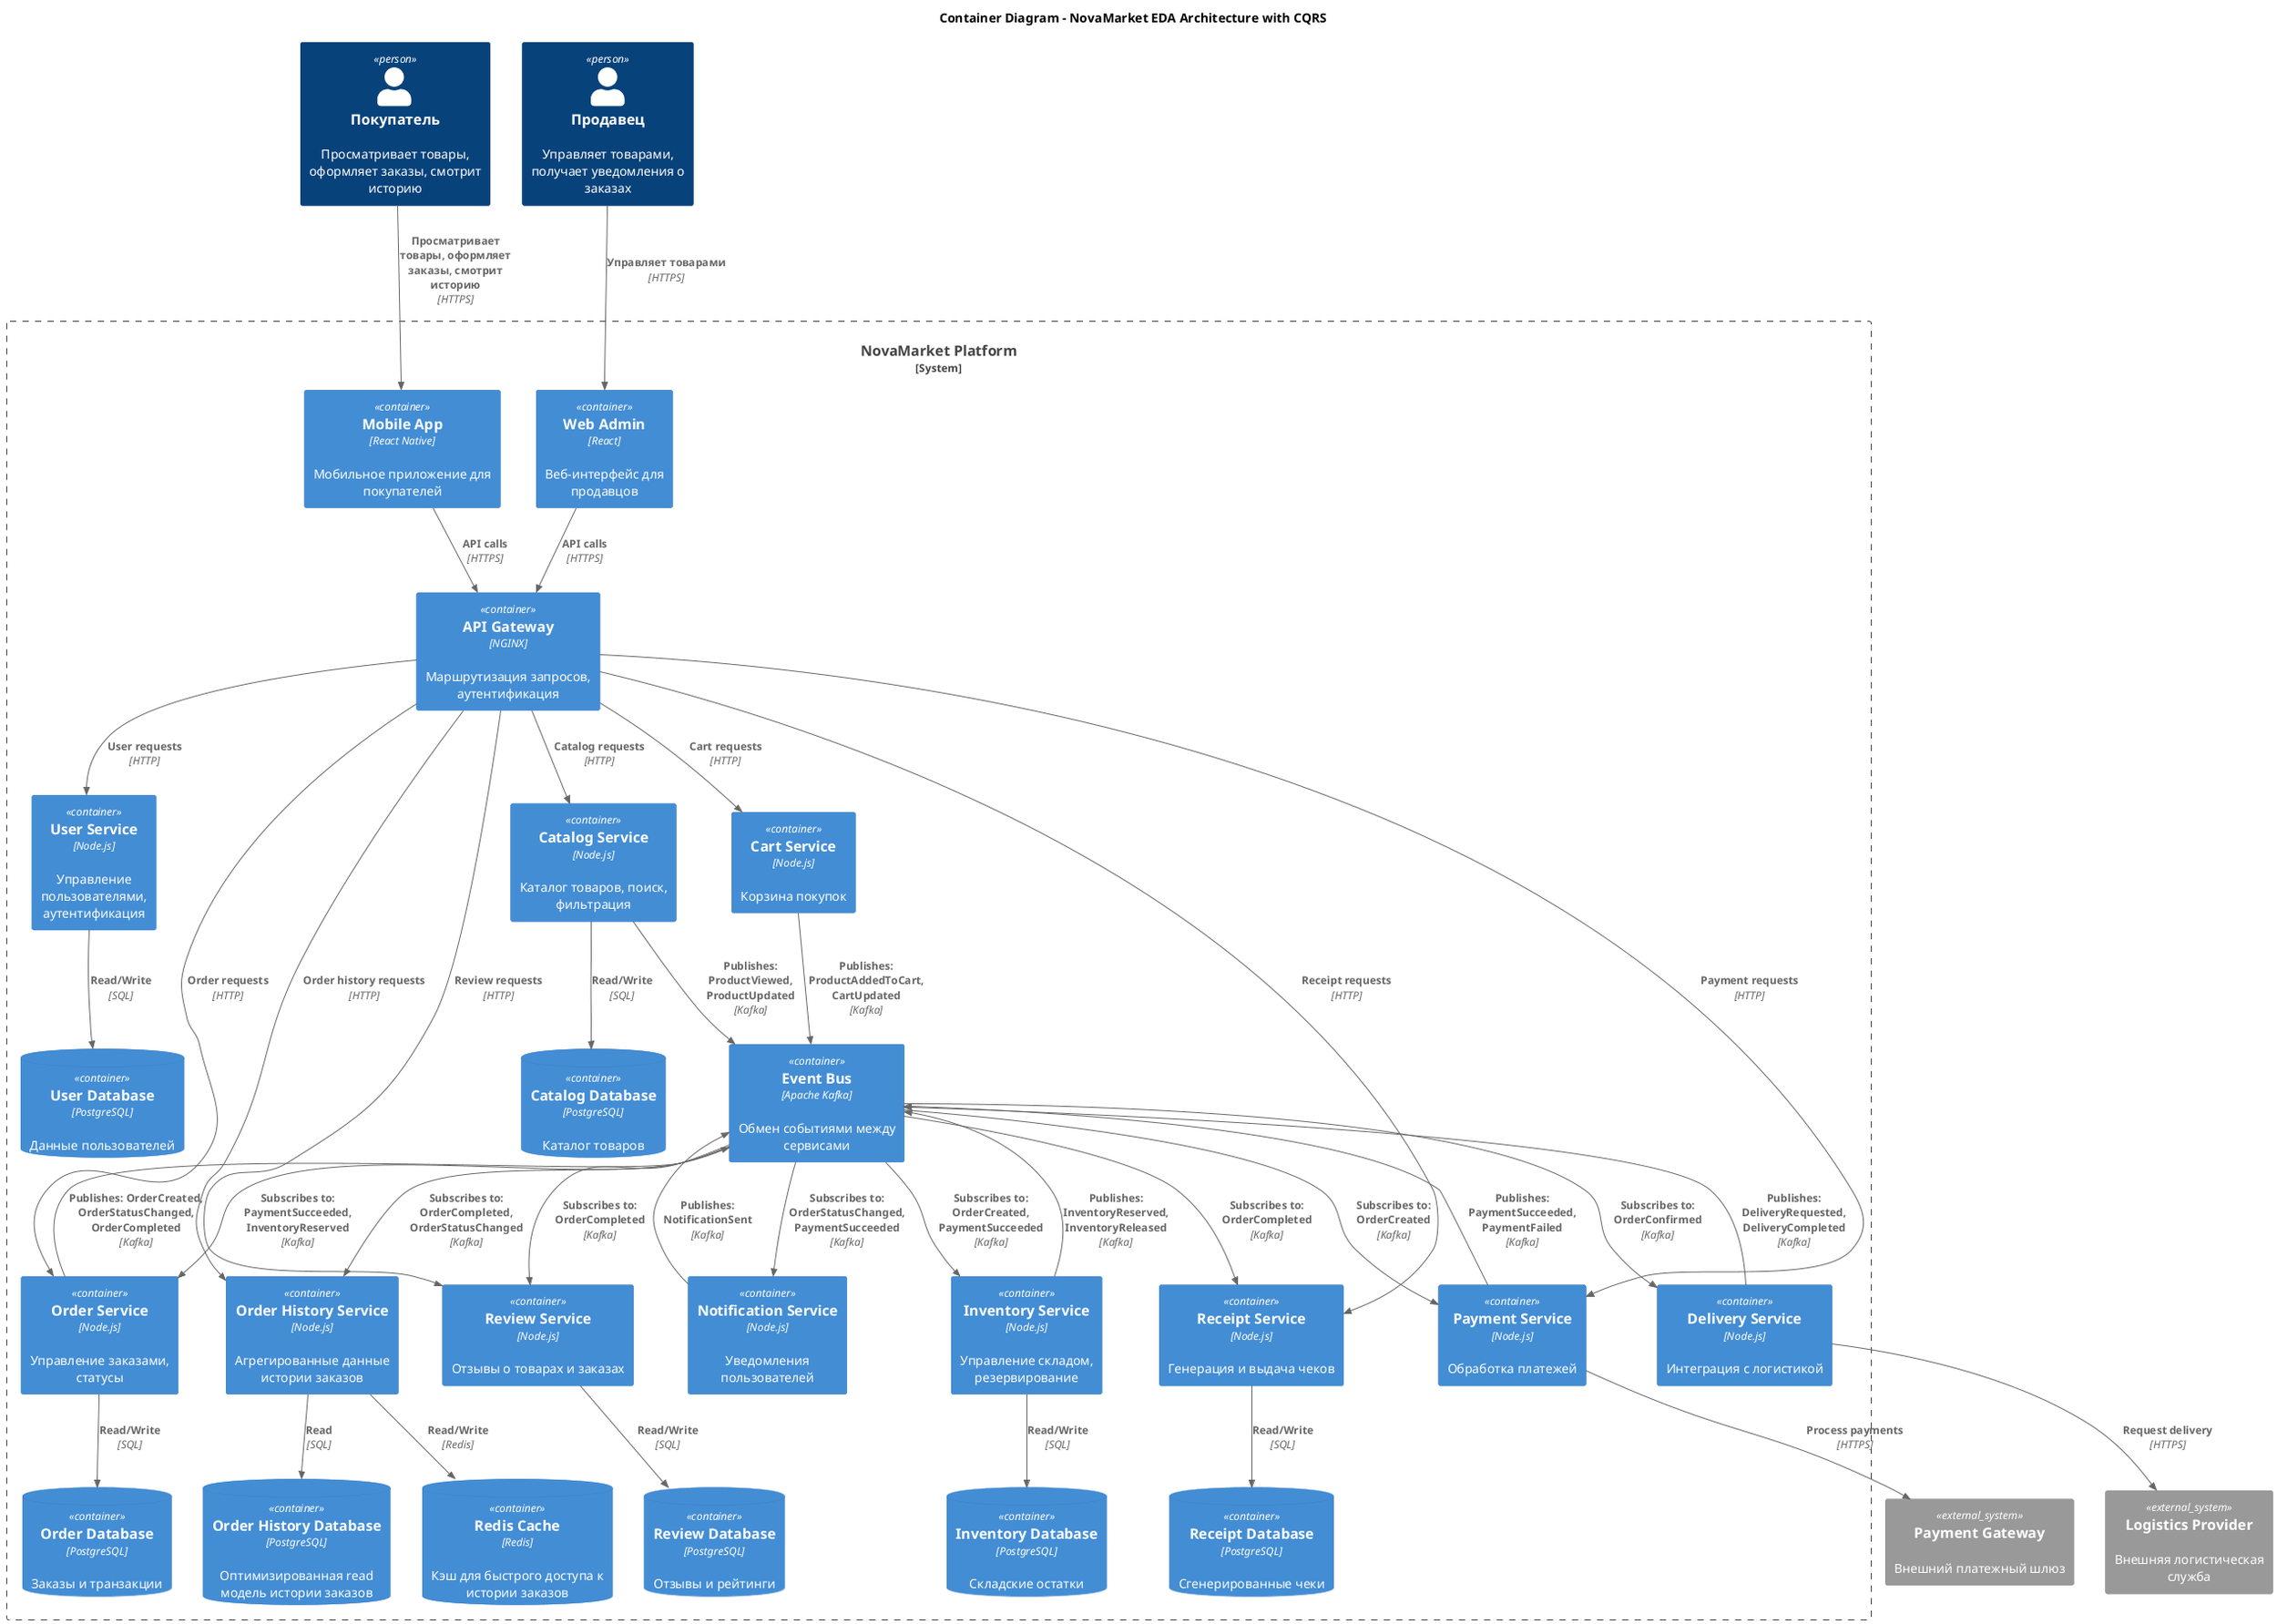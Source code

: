 @startuml C4_Container_Diagram_NovaMarket_With_CQRS
!include <C4/C4_Container>

title Container Diagram - NovaMarket EDA Architecture with CQRS

Person(buyer, "Покупатель", "Просматривает товары, оформляет заказы, смотрит историю")
Person(seller, "Продавец", "Управляет товарами, получает уведомления о заказах")

System_Boundary(novamarket, "NovaMarket Platform") {
    Container(mobile_app, "Mobile App", "React Native", "Мобильное приложение для покупателей")
    Container(web_admin, "Web Admin", "React", "Веб-интерфейс для продавцов")
    
    Container(api_gateway, "API Gateway", "NGINX", "Маршрутизация запросов, аутентификация")
    
    ' Write Side Services
    Container(user_service, "User Service", "Node.js", "Управление пользователями, аутентификация")
    Container(catalog_service, "Catalog Service", "Node.js", "Каталог товаров, поиск, фильтрация")
    Container(cart_service, "Cart Service", "Node.js", "Корзина покупок")
    Container(order_service, "Order Service", "Node.js", "Управление заказами, статусы")
    Container(payment_service, "Payment Service", "Node.js", "Обработка платежей")
    Container(inventory_service, "Inventory Service", "Node.js", "Управление складом, резервирование")
    Container(notification_service, "Notification Service", "Node.js", "Уведомления пользователей")
    Container(delivery_service, "Delivery Service", "Node.js", "Интеграция с логистикой")
    
    ' Read Side Services
    Container(order_history_service, "Order History Service", "Node.js", "Агрегированные данные истории заказов")
    Container(review_service, "Review Service", "Node.js", "Отзывы о товарах и заказах")
    Container(receipt_service, "Receipt Service", "Node.js", "Генерация и выдача чеков")
    
    ' Databases
    ContainerDb(user_db, "User Database", "PostgreSQL", "Данные пользователей")
    ContainerDb(catalog_db, "Catalog Database", "PostgreSQL", "Каталог товаров")
    ContainerDb(order_db, "Order Database", "PostgreSQL", "Заказы и транзакции")
    ContainerDb(inventory_db, "Inventory Database", "PostgreSQL", "Складские остатки")
    
    ' Read Model Databases
    ContainerDb(order_history_db, "Order History Database", "PostgreSQL", "Оптимизированная read модель истории заказов")
    ContainerDb(review_db, "Review Database", "PostgreSQL", "Отзывы и рейтинги")
    ContainerDb(receipt_db, "Receipt Database", "PostgreSQL", "Сгенерированные чеки")
    
    ' Cache
    ContainerDb(redis_cache, "Redis Cache", "Redis", "Кэш для быстрого доступа к истории заказов")
    
    Container(event_bus, "Event Bus", "Apache Kafka", "Обмен событиями между сервисами")
}

System_Ext(payment_gateway, "Payment Gateway", "Внешний платежный шлюз")
System_Ext(logistics_provider, "Logistics Provider", "Внешняя логистическая служба")

' User interactions
Rel(buyer, mobile_app, "Просматривает товары, оформляет заказы, смотрит историю", "HTTPS")
Rel(seller, web_admin, "Управляет товарами", "HTTPS")

' API Gateway connections
Rel(mobile_app, api_gateway, "API calls", "HTTPS")
Rel(web_admin, api_gateway, "API calls", "HTTPS")

' Write Side Service to API Gateway
Rel(api_gateway, user_service, "User requests", "HTTP")
Rel(api_gateway, catalog_service, "Catalog requests", "HTTP")
Rel(api_gateway, cart_service, "Cart requests", "HTTP")
Rel(api_gateway, order_service, "Order requests", "HTTP")
Rel(api_gateway, payment_service, "Payment requests", "HTTP")

' Read Side Service to API Gateway
Rel(api_gateway, order_history_service, "Order history requests", "HTTP")
Rel(api_gateway, review_service, "Review requests", "HTTP")
Rel(api_gateway, receipt_service, "Receipt requests", "HTTP")

' Write Side Database connections
Rel(user_service, user_db, "Read/Write", "SQL")
Rel(catalog_service, catalog_db, "Read/Write", "SQL")
Rel(order_service, order_db, "Read/Write", "SQL")
Rel(inventory_service, inventory_db, "Read/Write", "SQL")

' Read Side Database connections
Rel(order_history_service, order_history_db, "Read", "SQL")
Rel(order_history_service, redis_cache, "Read/Write", "Redis")
Rel(review_service, review_db, "Read/Write", "SQL")
Rel(receipt_service, receipt_db, "Read/Write", "SQL")

' Event Bus connections - Write Side
Rel(catalog_service, event_bus, "Publishes: ProductViewed, ProductUpdated", "Kafka")
Rel(cart_service, event_bus, "Publishes: ProductAddedToCart, CartUpdated", "Kafka")
Rel(order_service, event_bus, "Publishes: OrderCreated, OrderStatusChanged, OrderCompleted", "Kafka")
Rel(payment_service, event_bus, "Publishes: PaymentSucceeded, PaymentFailed", "Kafka")
Rel(inventory_service, event_bus, "Publishes: InventoryReserved, InventoryReleased", "Kafka")
Rel(notification_service, event_bus, "Publishes: NotificationSent", "Kafka")
Rel(delivery_service, event_bus, "Publishes: DeliveryRequested, DeliveryCompleted", "Kafka")

' Event Bus connections - Read Side
Rel(event_bus, order_history_service, "Subscribes to: OrderCompleted, OrderStatusChanged", "Kafka")
Rel(event_bus, review_service, "Subscribes to: OrderCompleted", "Kafka")
Rel(event_bus, receipt_service, "Subscribes to: OrderCompleted", "Kafka")

' Event subscriptions - Write Side
Rel(event_bus, order_service, "Subscribes to: PaymentSucceeded, InventoryReserved", "Kafka")
Rel(event_bus, payment_service, "Subscribes to: OrderCreated", "Kafka")
Rel(event_bus, inventory_service, "Subscribes to: OrderCreated, PaymentSucceeded", "Kafka")
Rel(event_bus, notification_service, "Subscribes to: OrderStatusChanged, PaymentSucceeded", "Kafka")
Rel(event_bus, delivery_service, "Subscribes to: OrderConfirmed", "Kafka")

' External integrations
Rel(payment_service, payment_gateway, "Process payments", "HTTPS")
Rel(delivery_service, logistics_provider, "Request delivery", "HTTPS")

@enduml
